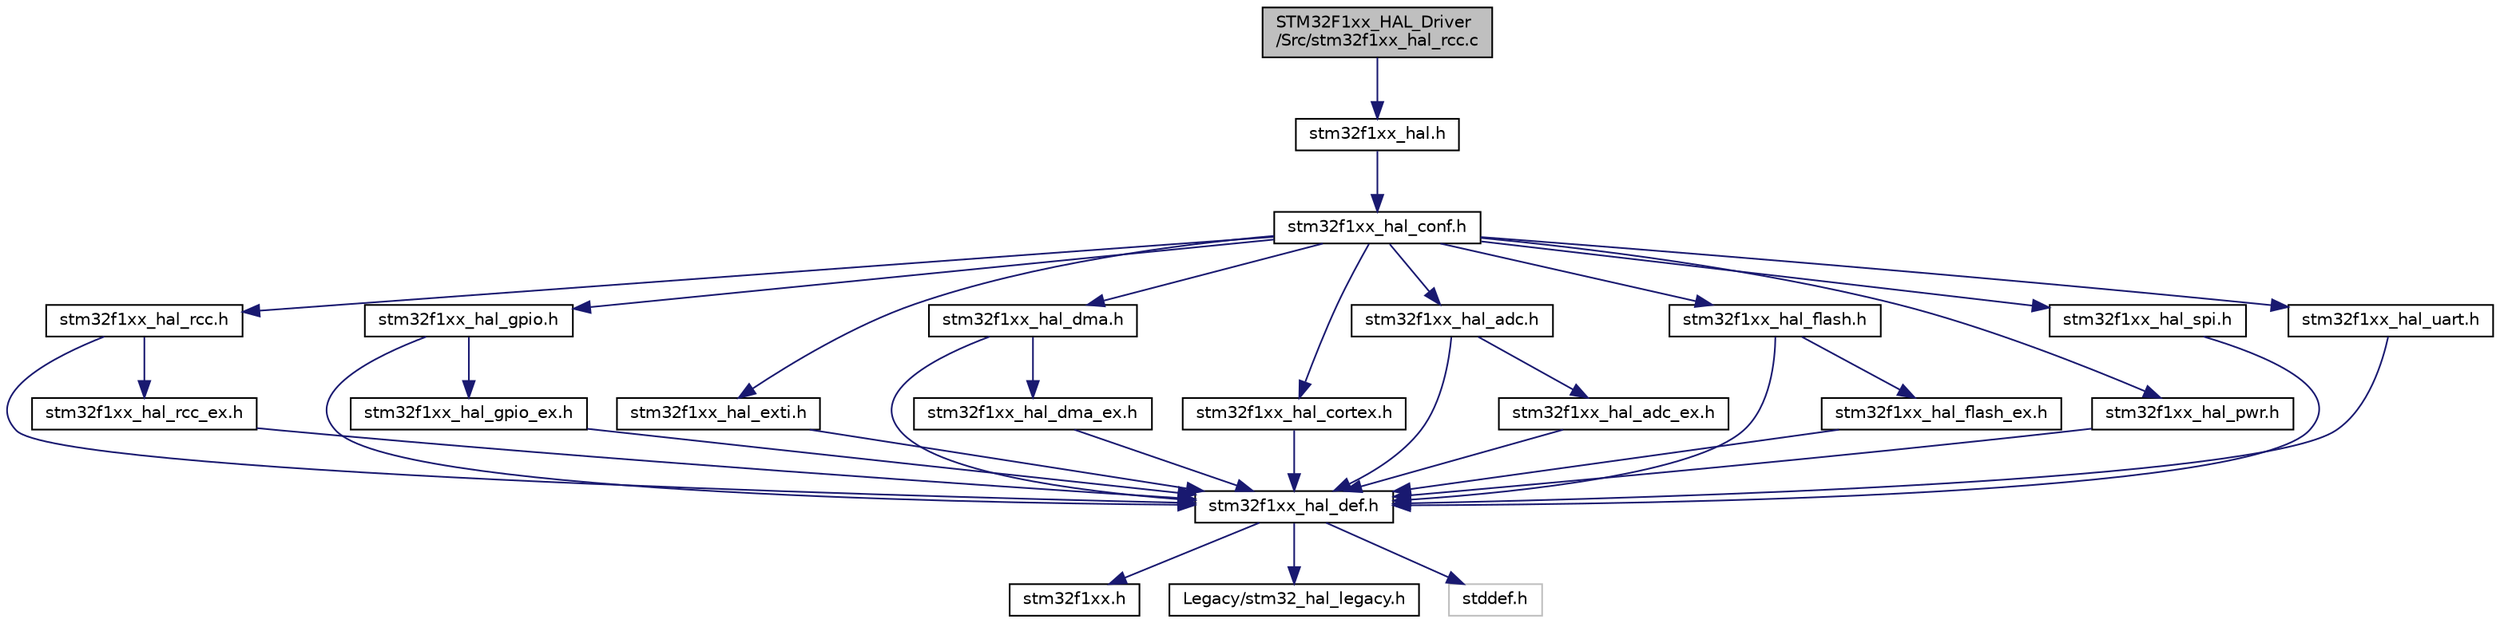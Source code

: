 digraph "STM32F1xx_HAL_Driver/Src/stm32f1xx_hal_rcc.c"
{
 // LATEX_PDF_SIZE
  edge [fontname="Helvetica",fontsize="10",labelfontname="Helvetica",labelfontsize="10"];
  node [fontname="Helvetica",fontsize="10",shape=record];
  Node1 [label="STM32F1xx_HAL_Driver\l/Src/stm32f1xx_hal_rcc.c",height=0.2,width=0.4,color="black", fillcolor="grey75", style="filled", fontcolor="black",tooltip="RCC HAL module driver. This file provides firmware functions to manage the following functionalities ..."];
  Node1 -> Node2 [color="midnightblue",fontsize="10",style="solid"];
  Node2 [label="stm32f1xx_hal.h",height=0.2,width=0.4,color="black", fillcolor="white", style="filled",URL="$stm32f1xx__hal_8h.html",tooltip="This file contains all the functions prototypes for the HAL module driver."];
  Node2 -> Node3 [color="midnightblue",fontsize="10",style="solid"];
  Node3 [label="stm32f1xx_hal_conf.h",height=0.2,width=0.4,color="black", fillcolor="white", style="filled",URL="$stm32f1xx__hal__conf_8h.html",tooltip="HAL configuration file."];
  Node3 -> Node4 [color="midnightblue",fontsize="10",style="solid"];
  Node4 [label="stm32f1xx_hal_rcc.h",height=0.2,width=0.4,color="black", fillcolor="white", style="filled",URL="$stm32f1xx__hal__rcc_8h.html",tooltip="Header file of RCC HAL module."];
  Node4 -> Node5 [color="midnightblue",fontsize="10",style="solid"];
  Node5 [label="stm32f1xx_hal_def.h",height=0.2,width=0.4,color="black", fillcolor="white", style="filled",URL="$stm32f1xx__hal__def_8h.html",tooltip="This file contains HAL common defines, enumeration, macros and structures definitions."];
  Node5 -> Node6 [color="midnightblue",fontsize="10",style="solid"];
  Node6 [label="stm32f1xx.h",height=0.2,width=0.4,color="black", fillcolor="white", style="filled",URL="$stm32f1xx_8h.html",tooltip="CMSIS STM32F1xx Device Peripheral Access Layer Header File."];
  Node5 -> Node7 [color="midnightblue",fontsize="10",style="solid"];
  Node7 [label="Legacy/stm32_hal_legacy.h",height=0.2,width=0.4,color="black", fillcolor="white", style="filled",URL="$stm32__hal__legacy_8h.html",tooltip="This file contains aliases definition for the STM32Cube HAL constants macros and functions maintained..."];
  Node5 -> Node8 [color="midnightblue",fontsize="10",style="solid"];
  Node8 [label="stddef.h",height=0.2,width=0.4,color="grey75", fillcolor="white", style="filled",tooltip=" "];
  Node4 -> Node9 [color="midnightblue",fontsize="10",style="solid"];
  Node9 [label="stm32f1xx_hal_rcc_ex.h",height=0.2,width=0.4,color="black", fillcolor="white", style="filled",URL="$stm32f1xx__hal__rcc__ex_8h.html",tooltip="Header file of RCC HAL Extension module."];
  Node9 -> Node5 [color="midnightblue",fontsize="10",style="solid"];
  Node3 -> Node10 [color="midnightblue",fontsize="10",style="solid"];
  Node10 [label="stm32f1xx_hal_gpio.h",height=0.2,width=0.4,color="black", fillcolor="white", style="filled",URL="$stm32f1xx__hal__gpio_8h.html",tooltip="Header file of GPIO HAL module."];
  Node10 -> Node5 [color="midnightblue",fontsize="10",style="solid"];
  Node10 -> Node11 [color="midnightblue",fontsize="10",style="solid"];
  Node11 [label="stm32f1xx_hal_gpio_ex.h",height=0.2,width=0.4,color="black", fillcolor="white", style="filled",URL="$stm32f1xx__hal__gpio__ex_8h.html",tooltip="Header file of GPIO HAL Extension module."];
  Node11 -> Node5 [color="midnightblue",fontsize="10",style="solid"];
  Node3 -> Node12 [color="midnightblue",fontsize="10",style="solid"];
  Node12 [label="stm32f1xx_hal_exti.h",height=0.2,width=0.4,color="black", fillcolor="white", style="filled",URL="$stm32f1xx__hal__exti_8h.html",tooltip="Header file of EXTI HAL module."];
  Node12 -> Node5 [color="midnightblue",fontsize="10",style="solid"];
  Node3 -> Node13 [color="midnightblue",fontsize="10",style="solid"];
  Node13 [label="stm32f1xx_hal_dma.h",height=0.2,width=0.4,color="black", fillcolor="white", style="filled",URL="$stm32f1xx__hal__dma_8h.html",tooltip="Header file of DMA HAL module."];
  Node13 -> Node5 [color="midnightblue",fontsize="10",style="solid"];
  Node13 -> Node14 [color="midnightblue",fontsize="10",style="solid"];
  Node14 [label="stm32f1xx_hal_dma_ex.h",height=0.2,width=0.4,color="black", fillcolor="white", style="filled",URL="$stm32f1xx__hal__dma__ex_8h.html",tooltip="Header file of DMA HAL extension module."];
  Node14 -> Node5 [color="midnightblue",fontsize="10",style="solid"];
  Node3 -> Node15 [color="midnightblue",fontsize="10",style="solid"];
  Node15 [label="stm32f1xx_hal_cortex.h",height=0.2,width=0.4,color="black", fillcolor="white", style="filled",URL="$stm32f1xx__hal__cortex_8h.html",tooltip="Header file of CORTEX HAL module."];
  Node15 -> Node5 [color="midnightblue",fontsize="10",style="solid"];
  Node3 -> Node16 [color="midnightblue",fontsize="10",style="solid"];
  Node16 [label="stm32f1xx_hal_adc.h",height=0.2,width=0.4,color="black", fillcolor="white", style="filled",URL="$stm32f1xx__hal__adc_8h.html",tooltip="Header file containing functions prototypes of ADC HAL library."];
  Node16 -> Node5 [color="midnightblue",fontsize="10",style="solid"];
  Node16 -> Node17 [color="midnightblue",fontsize="10",style="solid"];
  Node17 [label="stm32f1xx_hal_adc_ex.h",height=0.2,width=0.4,color="black", fillcolor="white", style="filled",URL="$stm32f1xx__hal__adc__ex_8h.html",tooltip="Header file of ADC HAL extension module."];
  Node17 -> Node5 [color="midnightblue",fontsize="10",style="solid"];
  Node3 -> Node18 [color="midnightblue",fontsize="10",style="solid"];
  Node18 [label="stm32f1xx_hal_flash.h",height=0.2,width=0.4,color="black", fillcolor="white", style="filled",URL="$stm32f1xx__hal__flash_8h.html",tooltip="Header file of Flash HAL module."];
  Node18 -> Node5 [color="midnightblue",fontsize="10",style="solid"];
  Node18 -> Node19 [color="midnightblue",fontsize="10",style="solid"];
  Node19 [label="stm32f1xx_hal_flash_ex.h",height=0.2,width=0.4,color="black", fillcolor="white", style="filled",URL="$stm32f1xx__hal__flash__ex_8h.html",tooltip="Header file of Flash HAL Extended module."];
  Node19 -> Node5 [color="midnightblue",fontsize="10",style="solid"];
  Node3 -> Node20 [color="midnightblue",fontsize="10",style="solid"];
  Node20 [label="stm32f1xx_hal_pwr.h",height=0.2,width=0.4,color="black", fillcolor="white", style="filled",URL="$stm32f1xx__hal__pwr_8h.html",tooltip="Header file of PWR HAL module."];
  Node20 -> Node5 [color="midnightblue",fontsize="10",style="solid"];
  Node3 -> Node21 [color="midnightblue",fontsize="10",style="solid"];
  Node21 [label="stm32f1xx_hal_spi.h",height=0.2,width=0.4,color="black", fillcolor="white", style="filled",URL="$stm32f1xx__hal__spi_8h.html",tooltip="Header file of SPI HAL module."];
  Node21 -> Node5 [color="midnightblue",fontsize="10",style="solid"];
  Node3 -> Node22 [color="midnightblue",fontsize="10",style="solid"];
  Node22 [label="stm32f1xx_hal_uart.h",height=0.2,width=0.4,color="black", fillcolor="white", style="filled",URL="$stm32f1xx__hal__uart_8h.html",tooltip="Header file of UART HAL module."];
  Node22 -> Node5 [color="midnightblue",fontsize="10",style="solid"];
}

